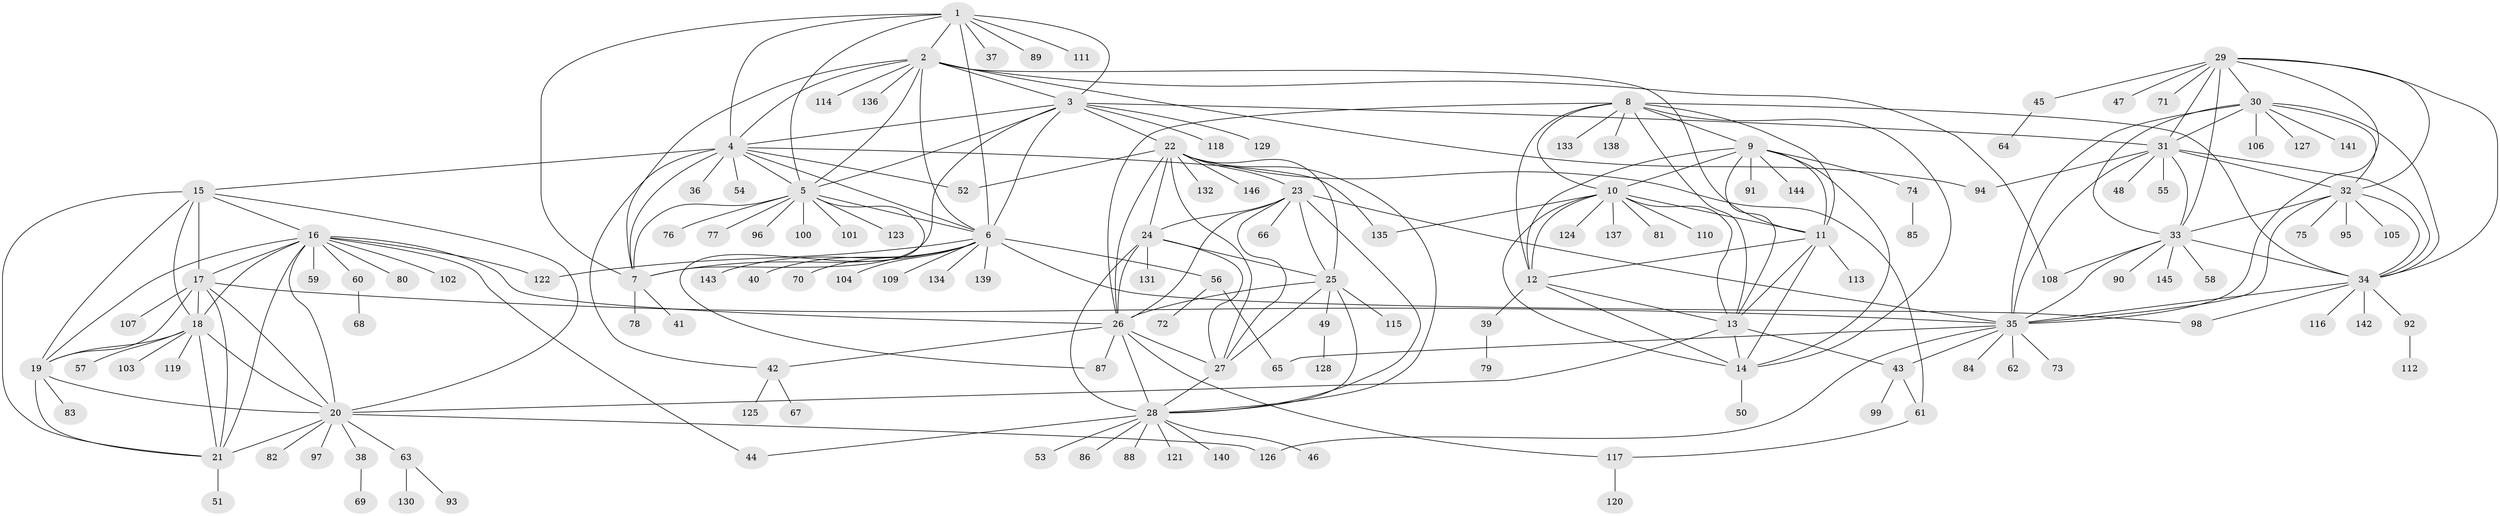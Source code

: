 // coarse degree distribution, {12: 0.01694915254237288, 7: 0.025423728813559324, 10: 0.05084745762711865, 13: 0.00847457627118644, 8: 0.025423728813559324, 5: 0.01694915254237288, 11: 0.01694915254237288, 6: 0.00847457627118644, 9: 0.025423728813559324, 4: 0.00847457627118644, 16: 0.00847457627118644, 1: 0.652542372881356, 2: 0.1016949152542373, 3: 0.03389830508474576}
// Generated by graph-tools (version 1.1) at 2025/24/03/03/25 07:24:09]
// undirected, 146 vertices, 240 edges
graph export_dot {
graph [start="1"]
  node [color=gray90,style=filled];
  1;
  2;
  3;
  4;
  5;
  6;
  7;
  8;
  9;
  10;
  11;
  12;
  13;
  14;
  15;
  16;
  17;
  18;
  19;
  20;
  21;
  22;
  23;
  24;
  25;
  26;
  27;
  28;
  29;
  30;
  31;
  32;
  33;
  34;
  35;
  36;
  37;
  38;
  39;
  40;
  41;
  42;
  43;
  44;
  45;
  46;
  47;
  48;
  49;
  50;
  51;
  52;
  53;
  54;
  55;
  56;
  57;
  58;
  59;
  60;
  61;
  62;
  63;
  64;
  65;
  66;
  67;
  68;
  69;
  70;
  71;
  72;
  73;
  74;
  75;
  76;
  77;
  78;
  79;
  80;
  81;
  82;
  83;
  84;
  85;
  86;
  87;
  88;
  89;
  90;
  91;
  92;
  93;
  94;
  95;
  96;
  97;
  98;
  99;
  100;
  101;
  102;
  103;
  104;
  105;
  106;
  107;
  108;
  109;
  110;
  111;
  112;
  113;
  114;
  115;
  116;
  117;
  118;
  119;
  120;
  121;
  122;
  123;
  124;
  125;
  126;
  127;
  128;
  129;
  130;
  131;
  132;
  133;
  134;
  135;
  136;
  137;
  138;
  139;
  140;
  141;
  142;
  143;
  144;
  145;
  146;
  1 -- 2;
  1 -- 3;
  1 -- 4;
  1 -- 5;
  1 -- 6;
  1 -- 7;
  1 -- 37;
  1 -- 89;
  1 -- 111;
  2 -- 3;
  2 -- 4;
  2 -- 5;
  2 -- 6;
  2 -- 7;
  2 -- 11;
  2 -- 94;
  2 -- 108;
  2 -- 114;
  2 -- 136;
  3 -- 4;
  3 -- 5;
  3 -- 6;
  3 -- 7;
  3 -- 22;
  3 -- 31;
  3 -- 118;
  3 -- 129;
  4 -- 5;
  4 -- 6;
  4 -- 7;
  4 -- 15;
  4 -- 36;
  4 -- 42;
  4 -- 52;
  4 -- 54;
  4 -- 135;
  5 -- 6;
  5 -- 7;
  5 -- 76;
  5 -- 77;
  5 -- 87;
  5 -- 96;
  5 -- 100;
  5 -- 101;
  5 -- 123;
  6 -- 7;
  6 -- 40;
  6 -- 56;
  6 -- 70;
  6 -- 98;
  6 -- 104;
  6 -- 109;
  6 -- 122;
  6 -- 134;
  6 -- 139;
  6 -- 143;
  7 -- 41;
  7 -- 78;
  8 -- 9;
  8 -- 10;
  8 -- 11;
  8 -- 12;
  8 -- 13;
  8 -- 14;
  8 -- 26;
  8 -- 34;
  8 -- 133;
  8 -- 138;
  9 -- 10;
  9 -- 11;
  9 -- 12;
  9 -- 13;
  9 -- 14;
  9 -- 74;
  9 -- 91;
  9 -- 144;
  10 -- 11;
  10 -- 12;
  10 -- 13;
  10 -- 14;
  10 -- 81;
  10 -- 110;
  10 -- 124;
  10 -- 135;
  10 -- 137;
  11 -- 12;
  11 -- 13;
  11 -- 14;
  11 -- 113;
  12 -- 13;
  12 -- 14;
  12 -- 39;
  13 -- 14;
  13 -- 20;
  13 -- 43;
  14 -- 50;
  15 -- 16;
  15 -- 17;
  15 -- 18;
  15 -- 19;
  15 -- 20;
  15 -- 21;
  16 -- 17;
  16 -- 18;
  16 -- 19;
  16 -- 20;
  16 -- 21;
  16 -- 26;
  16 -- 44;
  16 -- 59;
  16 -- 60;
  16 -- 80;
  16 -- 102;
  16 -- 122;
  17 -- 18;
  17 -- 19;
  17 -- 20;
  17 -- 21;
  17 -- 35;
  17 -- 107;
  18 -- 19;
  18 -- 20;
  18 -- 21;
  18 -- 57;
  18 -- 103;
  18 -- 119;
  19 -- 20;
  19 -- 21;
  19 -- 83;
  20 -- 21;
  20 -- 38;
  20 -- 63;
  20 -- 82;
  20 -- 97;
  20 -- 126;
  21 -- 51;
  22 -- 23;
  22 -- 24;
  22 -- 25;
  22 -- 26;
  22 -- 27;
  22 -- 28;
  22 -- 52;
  22 -- 61;
  22 -- 132;
  22 -- 146;
  23 -- 24;
  23 -- 25;
  23 -- 26;
  23 -- 27;
  23 -- 28;
  23 -- 35;
  23 -- 66;
  24 -- 25;
  24 -- 26;
  24 -- 27;
  24 -- 28;
  24 -- 131;
  25 -- 26;
  25 -- 27;
  25 -- 28;
  25 -- 49;
  25 -- 115;
  26 -- 27;
  26 -- 28;
  26 -- 42;
  26 -- 87;
  26 -- 117;
  27 -- 28;
  28 -- 44;
  28 -- 46;
  28 -- 53;
  28 -- 86;
  28 -- 88;
  28 -- 121;
  28 -- 140;
  29 -- 30;
  29 -- 31;
  29 -- 32;
  29 -- 33;
  29 -- 34;
  29 -- 35;
  29 -- 45;
  29 -- 47;
  29 -- 71;
  30 -- 31;
  30 -- 32;
  30 -- 33;
  30 -- 34;
  30 -- 35;
  30 -- 106;
  30 -- 127;
  30 -- 141;
  31 -- 32;
  31 -- 33;
  31 -- 34;
  31 -- 35;
  31 -- 48;
  31 -- 55;
  31 -- 94;
  32 -- 33;
  32 -- 34;
  32 -- 35;
  32 -- 75;
  32 -- 95;
  32 -- 105;
  33 -- 34;
  33 -- 35;
  33 -- 58;
  33 -- 90;
  33 -- 108;
  33 -- 145;
  34 -- 35;
  34 -- 92;
  34 -- 98;
  34 -- 116;
  34 -- 142;
  35 -- 43;
  35 -- 62;
  35 -- 65;
  35 -- 73;
  35 -- 84;
  35 -- 126;
  38 -- 69;
  39 -- 79;
  42 -- 67;
  42 -- 125;
  43 -- 61;
  43 -- 99;
  45 -- 64;
  49 -- 128;
  56 -- 65;
  56 -- 72;
  60 -- 68;
  61 -- 117;
  63 -- 93;
  63 -- 130;
  74 -- 85;
  92 -- 112;
  117 -- 120;
}
